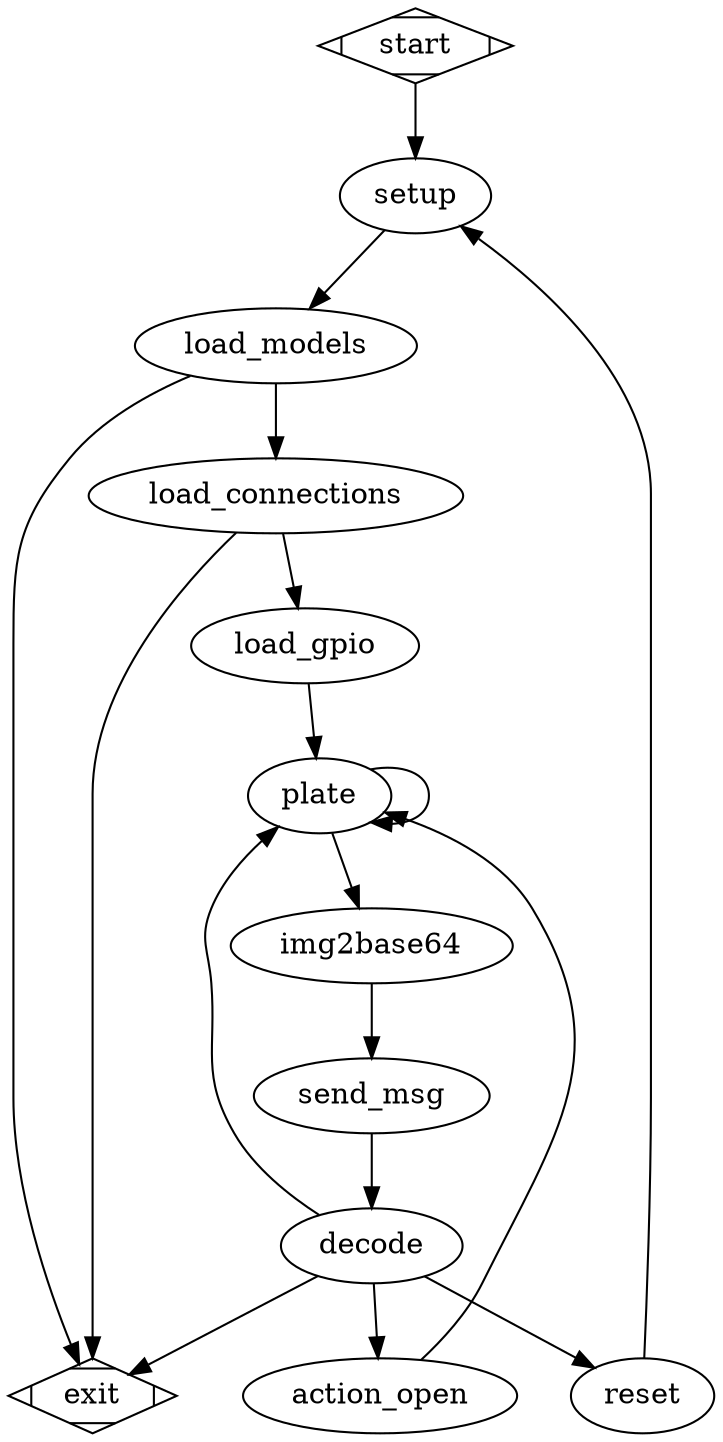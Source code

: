 digraph "State Machine"{

    # states
    start
    setup
    load_models
    load_connections
    load_gpio
    decode
    reset
    plate
    
    
    send_msg
    
    action_open
    
    img2base64
    exit
    

    # transitions

    start->setup

    setup->load_models
    load_models->load_connections
    load_models->exit
    

    load_connections->load_gpio
    load_connections->exit

    load_gpio->plate

    plate->plate
    plate->img2base64

    
    

    img2base64->send_msg

    send_msg->decode

    decode->reset
    decode->action_open
    decode->exit
    decode->plate

    
    action_open->plate
    
    reset->setup

    start [shape=Mdiamond];
    exit [shape=Mdiamond];
}